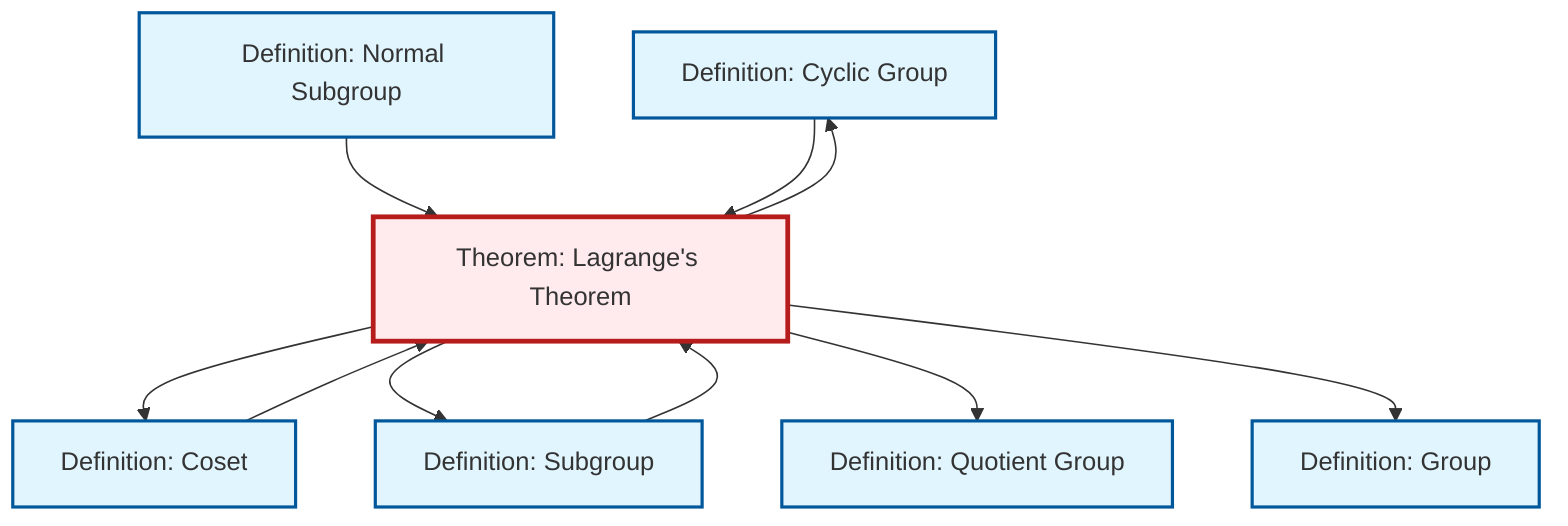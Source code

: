 graph TD
    classDef definition fill:#e1f5fe,stroke:#01579b,stroke-width:2px
    classDef theorem fill:#f3e5f5,stroke:#4a148c,stroke-width:2px
    classDef axiom fill:#fff3e0,stroke:#e65100,stroke-width:2px
    classDef example fill:#e8f5e9,stroke:#1b5e20,stroke-width:2px
    classDef current fill:#ffebee,stroke:#b71c1c,stroke-width:3px
    def-cyclic-group["Definition: Cyclic Group"]:::definition
    def-subgroup["Definition: Subgroup"]:::definition
    def-coset["Definition: Coset"]:::definition
    def-normal-subgroup["Definition: Normal Subgroup"]:::definition
    def-quotient-group["Definition: Quotient Group"]:::definition
    thm-lagrange["Theorem: Lagrange's Theorem"]:::theorem
    def-group["Definition: Group"]:::definition
    thm-lagrange --> def-cyclic-group
    def-normal-subgroup --> thm-lagrange
    thm-lagrange --> def-coset
    thm-lagrange --> def-subgroup
    def-cyclic-group --> thm-lagrange
    def-coset --> thm-lagrange
    thm-lagrange --> def-quotient-group
    thm-lagrange --> def-group
    def-subgroup --> thm-lagrange
    class thm-lagrange current